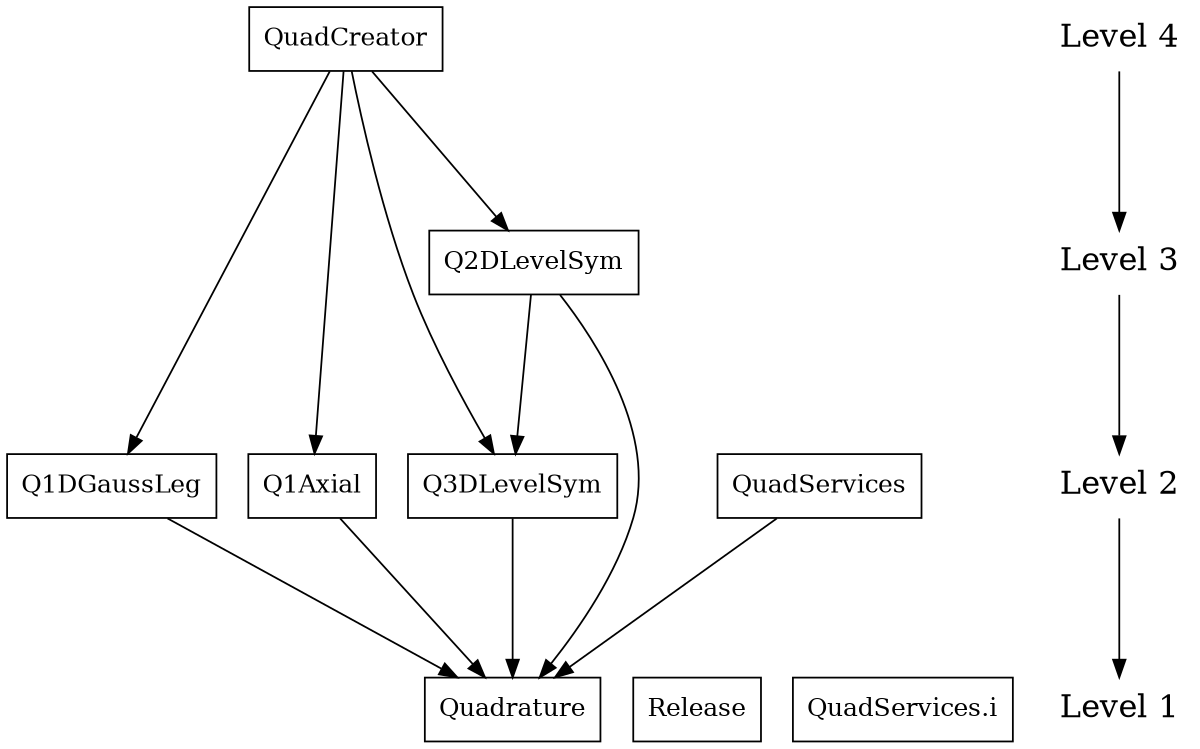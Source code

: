 digraph quadrature_package_level {
    /* graph attributes */
    center=1;
    size="8,14";
    ranksep=1.25;

    /* nodes */
    node0 [shape=box, label="Q1DGaussLeg"];
    node1 [shape=box, label="Q3DLevelSym"];
    node2 [shape=box, label="Quadrature"];
    node3 [shape=box, label="Release"];
    node4 [shape=box, label="QuadCreator"];
    node5 [shape=box, label="QuadServices"];
    node6 [shape=box, label="QuadServices.i"];
    node7 [shape=box, label="Q1Axial"];
    node8 [shape=box, label="Q2DLevelSym"];

    /* level dependencies */
    node0 -> { node2  node2 };
    node1 -> { node2 };
    node2 -> {};
    node3 -> {};
    node4 -> { node0  node7  node8  node1 };
    node5 -> { node2 };
    node6 -> {};
    node7 -> { node2  node2 };
    node8 -> { node1  node2 };

    /* Levels */
    l4 [shape=plaintext, label="Level 4", fontsize=18];
    l3 [shape=plaintext, label="Level 3", fontsize=18];
    l2 [shape=plaintext, label="Level 2", fontsize=18];
    l1 [shape=plaintext, label="Level 1", fontsize=18];

    l4 -> l3 -> l2 -> l1

    {rank=same; l1 node2 node3 node6};
    {rank=same; l2 node0 node1 node5 node7};
    {rank=same; l3 node8};
    {rank=same; l4 node4};

}